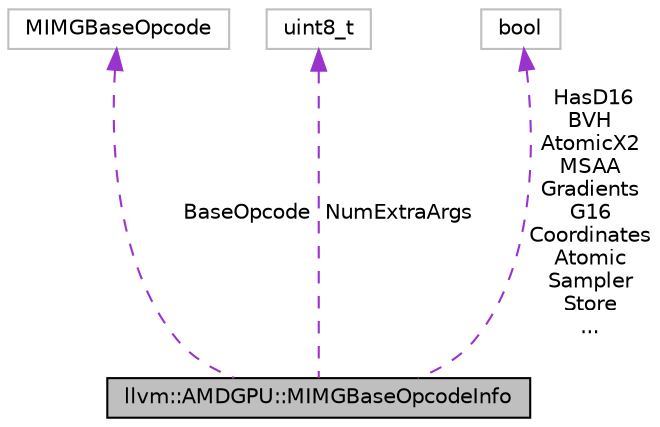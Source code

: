 digraph "llvm::AMDGPU::MIMGBaseOpcodeInfo"
{
 // LATEX_PDF_SIZE
  bgcolor="transparent";
  edge [fontname="Helvetica",fontsize="10",labelfontname="Helvetica",labelfontsize="10"];
  node [fontname="Helvetica",fontsize="10",shape=record];
  Node1 [label="llvm::AMDGPU::MIMGBaseOpcodeInfo",height=0.2,width=0.4,color="black", fillcolor="grey75", style="filled", fontcolor="black",tooltip=" "];
  Node2 -> Node1 [dir="back",color="darkorchid3",fontsize="10",style="dashed",label=" BaseOpcode" ,fontname="Helvetica"];
  Node2 [label="MIMGBaseOpcode",height=0.2,width=0.4,color="grey75",tooltip=" "];
  Node3 -> Node1 [dir="back",color="darkorchid3",fontsize="10",style="dashed",label=" NumExtraArgs" ,fontname="Helvetica"];
  Node3 [label="uint8_t",height=0.2,width=0.4,color="grey75",tooltip=" "];
  Node4 -> Node1 [dir="back",color="darkorchid3",fontsize="10",style="dashed",label=" HasD16\nBVH\nAtomicX2\nMSAA\nGradients\nG16\nCoordinates\nAtomic\nSampler\nStore\n..." ,fontname="Helvetica"];
  Node4 [label="bool",height=0.2,width=0.4,color="grey75",tooltip=" "];
}
